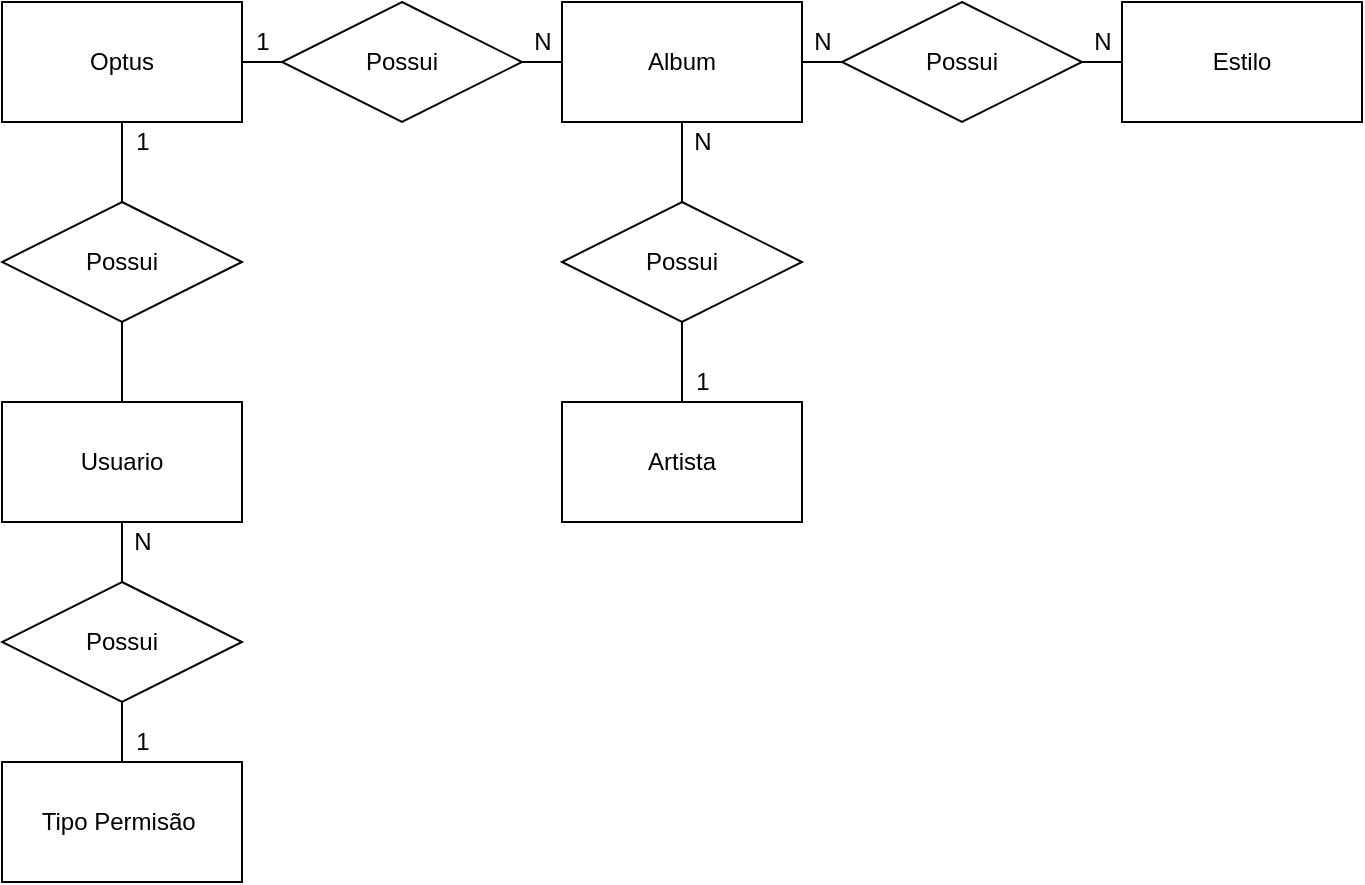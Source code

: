 <mxfile version="14.9.4" type="device" pages="2"><diagram id="Ca246Ic448mYUojQsjJA" name="Page-1"><mxGraphModel dx="942" dy="582" grid="1" gridSize="10" guides="1" tooltips="1" connect="1" arrows="1" fold="1" page="1" pageScale="1" pageWidth="827" pageHeight="1169" math="0" shadow="0"><root><mxCell id="0"/><mxCell id="1" parent="0"/><mxCell id="GNDG65rZTjD0Ri5SOZQM-16" value="" style="edgeStyle=orthogonalEdgeStyle;rounded=0;orthogonalLoop=1;jettySize=auto;html=1;endArrow=none;endFill=0;" parent="1" source="GNDG65rZTjD0Ri5SOZQM-1" target="GNDG65rZTjD0Ri5SOZQM-14" edge="1"><mxGeometry relative="1" as="geometry"/></mxCell><mxCell id="GNDG65rZTjD0Ri5SOZQM-1" value="Optus" style="rounded=0;whiteSpace=wrap;html=1;" parent="1" vertex="1"><mxGeometry x="80" y="40" width="120" height="60" as="geometry"/></mxCell><mxCell id="MgkeCr4QzbyPCJcnfzyr-5" value="" style="edgeStyle=orthogonalEdgeStyle;rounded=0;orthogonalLoop=1;jettySize=auto;html=1;endArrow=none;endFill=0;" edge="1" parent="1" source="GNDG65rZTjD0Ri5SOZQM-2" target="MgkeCr4QzbyPCJcnfzyr-1"><mxGeometry relative="1" as="geometry"/></mxCell><mxCell id="GNDG65rZTjD0Ri5SOZQM-2" value="Album" style="rounded=0;whiteSpace=wrap;html=1;" parent="1" vertex="1"><mxGeometry x="360" y="40" width="120" height="60" as="geometry"/></mxCell><mxCell id="GNDG65rZTjD0Ri5SOZQM-13" value="" style="edgeStyle=orthogonalEdgeStyle;rounded=0;orthogonalLoop=1;jettySize=auto;html=1;endArrow=none;endFill=0;" parent="1" source="GNDG65rZTjD0Ri5SOZQM-4" target="GNDG65rZTjD0Ri5SOZQM-11" edge="1"><mxGeometry relative="1" as="geometry"/></mxCell><mxCell id="VJYxgJ9YhyH0jVvePLYo-5" value="" style="edgeStyle=orthogonalEdgeStyle;rounded=0;orthogonalLoop=1;jettySize=auto;html=1;endArrow=none;endFill=0;" parent="1" source="GNDG65rZTjD0Ri5SOZQM-4" target="VJYxgJ9YhyH0jVvePLYo-1" edge="1"><mxGeometry relative="1" as="geometry"/></mxCell><mxCell id="GNDG65rZTjD0Ri5SOZQM-4" value="Usuario" style="rounded=0;whiteSpace=wrap;html=1;" parent="1" vertex="1"><mxGeometry x="80" y="240" width="120" height="60" as="geometry"/></mxCell><mxCell id="GNDG65rZTjD0Ri5SOZQM-12" value="" style="edgeStyle=orthogonalEdgeStyle;rounded=0;orthogonalLoop=1;jettySize=auto;html=1;endArrow=none;endFill=0;" parent="1" source="GNDG65rZTjD0Ri5SOZQM-11" target="GNDG65rZTjD0Ri5SOZQM-1" edge="1"><mxGeometry relative="1" as="geometry"/></mxCell><mxCell id="GNDG65rZTjD0Ri5SOZQM-11" value="Possui" style="shape=rhombus;perimeter=rhombusPerimeter;whiteSpace=wrap;html=1;align=center;" parent="1" vertex="1"><mxGeometry x="80" y="140" width="120" height="60" as="geometry"/></mxCell><mxCell id="MgkeCr4QzbyPCJcnfzyr-7" value="" style="edgeStyle=orthogonalEdgeStyle;rounded=0;orthogonalLoop=1;jettySize=auto;html=1;endArrow=none;endFill=0;" edge="1" parent="1" source="GNDG65rZTjD0Ri5SOZQM-14" target="GNDG65rZTjD0Ri5SOZQM-2"><mxGeometry relative="1" as="geometry"/></mxCell><mxCell id="GNDG65rZTjD0Ri5SOZQM-14" value="Possui" style="shape=rhombus;perimeter=rhombusPerimeter;whiteSpace=wrap;html=1;align=center;" parent="1" vertex="1"><mxGeometry x="220" y="40" width="120" height="60" as="geometry"/></mxCell><mxCell id="GNDG65rZTjD0Ri5SOZQM-20" value="N" style="text;html=1;align=center;verticalAlign=middle;resizable=0;points=[];autosize=1;strokeColor=none;" parent="1" vertex="1"><mxGeometry x="420" y="100" width="20" height="20" as="geometry"/></mxCell><mxCell id="GNDG65rZTjD0Ri5SOZQM-21" value="1" style="text;html=1;align=center;verticalAlign=middle;resizable=0;points=[];autosize=1;strokeColor=none;" parent="1" vertex="1"><mxGeometry x="140" y="100" width="20" height="20" as="geometry"/></mxCell><mxCell id="GNDG65rZTjD0Ri5SOZQM-22" value="1" style="text;html=1;align=center;verticalAlign=middle;resizable=0;points=[];autosize=1;strokeColor=none;" parent="1" vertex="1"><mxGeometry x="200" y="50" width="20" height="20" as="geometry"/></mxCell><mxCell id="GNDG65rZTjD0Ri5SOZQM-29" value="Estilo" style="rounded=0;whiteSpace=wrap;html=1;" parent="1" vertex="1"><mxGeometry x="640" y="40" width="120" height="60" as="geometry"/></mxCell><mxCell id="GNDG65rZTjD0Ri5SOZQM-33" value="N" style="text;html=1;align=center;verticalAlign=middle;resizable=0;points=[];autosize=1;strokeColor=none;" parent="1" vertex="1"><mxGeometry x="480" y="50" width="20" height="20" as="geometry"/></mxCell><mxCell id="VJYxgJ9YhyH0jVvePLYo-1" value="Possui" style="shape=rhombus;perimeter=rhombusPerimeter;whiteSpace=wrap;html=1;align=center;" parent="1" vertex="1"><mxGeometry x="80" y="330" width="120" height="60" as="geometry"/></mxCell><mxCell id="VJYxgJ9YhyH0jVvePLYo-3" value="" style="edgeStyle=orthogonalEdgeStyle;rounded=0;orthogonalLoop=1;jettySize=auto;html=1;endArrow=none;endFill=0;" parent="1" source="VJYxgJ9YhyH0jVvePLYo-2" target="VJYxgJ9YhyH0jVvePLYo-1" edge="1"><mxGeometry relative="1" as="geometry"/></mxCell><mxCell id="VJYxgJ9YhyH0jVvePLYo-2" value="Tipo Permisão&amp;nbsp;" style="rounded=0;whiteSpace=wrap;html=1;" parent="1" vertex="1"><mxGeometry x="80" y="420" width="120" height="60" as="geometry"/></mxCell><mxCell id="VJYxgJ9YhyH0jVvePLYo-6" value="N" style="text;html=1;align=center;verticalAlign=middle;resizable=0;points=[];autosize=1;strokeColor=none;" parent="1" vertex="1"><mxGeometry x="140" y="300" width="20" height="20" as="geometry"/></mxCell><mxCell id="VJYxgJ9YhyH0jVvePLYo-7" value="1" style="text;html=1;align=center;verticalAlign=middle;resizable=0;points=[];autosize=1;strokeColor=none;" parent="1" vertex="1"><mxGeometry x="140" y="400" width="20" height="20" as="geometry"/></mxCell><mxCell id="MgkeCr4QzbyPCJcnfzyr-2" value="" style="edgeStyle=orthogonalEdgeStyle;rounded=0;orthogonalLoop=1;jettySize=auto;html=1;endArrow=none;endFill=0;" edge="1" parent="1" source="MgkeCr4QzbyPCJcnfzyr-1" target="GNDG65rZTjD0Ri5SOZQM-29"><mxGeometry relative="1" as="geometry"/></mxCell><mxCell id="MgkeCr4QzbyPCJcnfzyr-1" value="Possui" style="shape=rhombus;perimeter=rhombusPerimeter;whiteSpace=wrap;html=1;align=center;" vertex="1" parent="1"><mxGeometry x="500" y="40" width="120" height="60" as="geometry"/></mxCell><mxCell id="MgkeCr4QzbyPCJcnfzyr-6" value="N" style="text;html=1;align=center;verticalAlign=middle;resizable=0;points=[];autosize=1;strokeColor=none;" vertex="1" parent="1"><mxGeometry x="620" y="50" width="20" height="20" as="geometry"/></mxCell><mxCell id="MgkeCr4QzbyPCJcnfzyr-8" value="N" style="text;html=1;align=center;verticalAlign=middle;resizable=0;points=[];autosize=1;strokeColor=none;" vertex="1" parent="1"><mxGeometry x="340" y="50" width="20" height="20" as="geometry"/></mxCell><mxCell id="HIHJf7_q6RDpCMabmK3A-1" value="Artista" style="rounded=0;whiteSpace=wrap;html=1;" vertex="1" parent="1"><mxGeometry x="360" y="240" width="120" height="60" as="geometry"/></mxCell><mxCell id="HIHJf7_q6RDpCMabmK3A-3" value="" style="edgeStyle=orthogonalEdgeStyle;rounded=0;orthogonalLoop=1;jettySize=auto;html=1;endArrow=none;endFill=0;" edge="1" parent="1" source="HIHJf7_q6RDpCMabmK3A-2" target="GNDG65rZTjD0Ri5SOZQM-2"><mxGeometry relative="1" as="geometry"/></mxCell><mxCell id="HIHJf7_q6RDpCMabmK3A-4" value="" style="edgeStyle=orthogonalEdgeStyle;rounded=0;orthogonalLoop=1;jettySize=auto;html=1;endArrow=none;endFill=0;" edge="1" parent="1" source="HIHJf7_q6RDpCMabmK3A-2" target="HIHJf7_q6RDpCMabmK3A-1"><mxGeometry relative="1" as="geometry"/></mxCell><mxCell id="HIHJf7_q6RDpCMabmK3A-2" value="Possui" style="shape=rhombus;perimeter=rhombusPerimeter;whiteSpace=wrap;html=1;align=center;" vertex="1" parent="1"><mxGeometry x="360" y="140" width="120" height="60" as="geometry"/></mxCell><mxCell id="HIHJf7_q6RDpCMabmK3A-5" value="1" style="text;html=1;align=center;verticalAlign=middle;resizable=0;points=[];autosize=1;strokeColor=none;" vertex="1" parent="1"><mxGeometry x="420" y="220" width="20" height="20" as="geometry"/></mxCell></root></mxGraphModel></diagram><diagram id="XyWGKdO_xrf37o5NNYkU" name="Page-2"><mxGraphModel dx="942" dy="582" grid="1" gridSize="10" guides="1" tooltips="1" connect="1" arrows="1" fold="1" page="1" pageScale="1" pageWidth="827" pageHeight="1169" math="0" shadow="0"><root><mxCell id="Dae49hLNKyhIOVwxI-K2-0"/><mxCell id="Dae49hLNKyhIOVwxI-K2-1" parent="Dae49hLNKyhIOVwxI-K2-0"/><mxCell id="cHty_jmWC0KD_Rx049Mi-0" value="Optus" style="shape=table;startSize=30;container=1;collapsible=1;childLayout=tableLayout;fixedRows=1;rowLines=0;fontStyle=1;align=center;resizeLast=1;" parent="Dae49hLNKyhIOVwxI-K2-1" vertex="1"><mxGeometry x="40" y="40" width="180" height="120" as="geometry"/></mxCell><mxCell id="cHty_jmWC0KD_Rx049Mi-1" value="" style="shape=partialRectangle;collapsible=0;dropTarget=0;pointerEvents=0;fillColor=none;top=0;left=0;bottom=1;right=0;points=[[0,0.5],[1,0.5]];portConstraint=eastwest;" parent="cHty_jmWC0KD_Rx049Mi-0" vertex="1"><mxGeometry y="30" width="180" height="30" as="geometry"/></mxCell><mxCell id="cHty_jmWC0KD_Rx049Mi-2" value="PK" style="shape=partialRectangle;connectable=0;fillColor=none;top=0;left=0;bottom=0;right=0;fontStyle=1;overflow=hidden;" parent="cHty_jmWC0KD_Rx049Mi-1" vertex="1"><mxGeometry width="30" height="30" as="geometry"/></mxCell><mxCell id="cHty_jmWC0KD_Rx049Mi-3" value="idOptus" style="shape=partialRectangle;connectable=0;fillColor=none;top=0;left=0;bottom=0;right=0;align=left;spacingLeft=6;fontStyle=5;overflow=hidden;" parent="cHty_jmWC0KD_Rx049Mi-1" vertex="1"><mxGeometry x="30" width="150" height="30" as="geometry"/></mxCell><mxCell id="cHty_jmWC0KD_Rx049Mi-4" value="" style="shape=partialRectangle;collapsible=0;dropTarget=0;pointerEvents=0;fillColor=none;top=0;left=0;bottom=0;right=0;points=[[0,0.5],[1,0.5]];portConstraint=eastwest;" parent="cHty_jmWC0KD_Rx049Mi-0" vertex="1"><mxGeometry y="60" width="180" height="30" as="geometry"/></mxCell><mxCell id="cHty_jmWC0KD_Rx049Mi-5" value="" style="shape=partialRectangle;connectable=0;fillColor=none;top=0;left=0;bottom=0;right=0;editable=1;overflow=hidden;" parent="cHty_jmWC0KD_Rx049Mi-4" vertex="1"><mxGeometry width="30" height="30" as="geometry"/></mxCell><mxCell id="cHty_jmWC0KD_Rx049Mi-6" value="" style="shape=partialRectangle;connectable=0;fillColor=none;top=0;left=0;bottom=0;right=0;align=left;spacingLeft=6;overflow=hidden;" parent="cHty_jmWC0KD_Rx049Mi-4" vertex="1"><mxGeometry x="30" width="150" height="30" as="geometry"/></mxCell><mxCell id="Nkm25qjU_hlEtO5yy-q3-0" value="Usuario" style="shape=table;startSize=30;container=1;collapsible=1;childLayout=tableLayout;fixedRows=1;rowLines=0;fontStyle=1;align=center;resizeLast=1;" parent="Dae49hLNKyhIOVwxI-K2-1" vertex="1"><mxGeometry x="40" y="200" width="180" height="180" as="geometry"/></mxCell><mxCell id="0ICYNKGpvTOA_AK8U59s-0" value="" style="shape=partialRectangle;collapsible=0;dropTarget=0;pointerEvents=0;fillColor=none;top=0;left=0;bottom=1;right=0;points=[[0,0.5],[1,0.5]];portConstraint=eastwest;" parent="Nkm25qjU_hlEtO5yy-q3-0" vertex="1"><mxGeometry y="30" width="180" height="30" as="geometry"/></mxCell><mxCell id="0ICYNKGpvTOA_AK8U59s-1" value="PK" style="shape=partialRectangle;connectable=0;fillColor=none;top=0;left=0;bottom=0;right=0;fontStyle=1;overflow=hidden;" parent="0ICYNKGpvTOA_AK8U59s-0" vertex="1"><mxGeometry width="30" height="30" as="geometry"/></mxCell><mxCell id="0ICYNKGpvTOA_AK8U59s-2" value="idUsuario" style="shape=partialRectangle;connectable=0;fillColor=none;top=0;left=0;bottom=0;right=0;align=left;spacingLeft=6;fontStyle=5;overflow=hidden;" parent="0ICYNKGpvTOA_AK8U59s-0" vertex="1"><mxGeometry x="30" width="150" height="30" as="geometry"/></mxCell><mxCell id="Nkm25qjU_hlEtO5yy-q3-1" value="" style="shape=partialRectangle;collapsible=0;dropTarget=0;pointerEvents=0;fillColor=none;top=0;left=0;bottom=1;right=0;points=[[0,0.5],[1,0.5]];portConstraint=eastwest;" parent="Nkm25qjU_hlEtO5yy-q3-0" vertex="1"><mxGeometry y="60" width="180" height="30" as="geometry"/></mxCell><mxCell id="Nkm25qjU_hlEtO5yy-q3-2" value="FK" style="shape=partialRectangle;connectable=0;fillColor=none;top=0;left=0;bottom=0;right=0;fontStyle=1;overflow=hidden;" parent="Nkm25qjU_hlEtO5yy-q3-1" vertex="1"><mxGeometry width="30" height="30" as="geometry"/></mxCell><mxCell id="Nkm25qjU_hlEtO5yy-q3-3" value="idTipoDePermissão" style="shape=partialRectangle;connectable=0;fillColor=none;top=0;left=0;bottom=0;right=0;align=left;spacingLeft=6;fontStyle=5;overflow=hidden;" parent="Nkm25qjU_hlEtO5yy-q3-1" vertex="1"><mxGeometry x="30" width="150" height="30" as="geometry"/></mxCell><mxCell id="Nkm25qjU_hlEtO5yy-q3-4" value="" style="shape=partialRectangle;collapsible=0;dropTarget=0;pointerEvents=0;fillColor=none;top=0;left=0;bottom=0;right=0;points=[[0,0.5],[1,0.5]];portConstraint=eastwest;" parent="Nkm25qjU_hlEtO5yy-q3-0" vertex="1"><mxGeometry y="90" width="180" height="30" as="geometry"/></mxCell><mxCell id="Nkm25qjU_hlEtO5yy-q3-5" value="" style="shape=partialRectangle;connectable=0;fillColor=none;top=0;left=0;bottom=0;right=0;editable=1;overflow=hidden;" parent="Nkm25qjU_hlEtO5yy-q3-4" vertex="1"><mxGeometry width="30" height="30" as="geometry"/></mxCell><mxCell id="Nkm25qjU_hlEtO5yy-q3-6" value="nomeUsuario" style="shape=partialRectangle;connectable=0;fillColor=none;top=0;left=0;bottom=0;right=0;align=left;spacingLeft=6;overflow=hidden;" parent="Nkm25qjU_hlEtO5yy-q3-4" vertex="1"><mxGeometry x="30" width="150" height="30" as="geometry"/></mxCell><mxCell id="OtNDdxlxH1kTzrwxOje_-8" value="" style="shape=partialRectangle;collapsible=0;dropTarget=0;pointerEvents=0;fillColor=none;top=0;left=0;bottom=0;right=0;points=[[0,0.5],[1,0.5]];portConstraint=eastwest;" parent="Dae49hLNKyhIOVwxI-K2-1" vertex="1"><mxGeometry x="40" y="350" width="180" height="30" as="geometry"/></mxCell><mxCell id="OtNDdxlxH1kTzrwxOje_-9" value="" style="shape=partialRectangle;connectable=0;fillColor=none;top=0;left=0;bottom=0;right=0;editable=1;overflow=hidden;" parent="OtNDdxlxH1kTzrwxOje_-8" vertex="1"><mxGeometry width="30" height="30" as="geometry"/></mxCell><mxCell id="OtNDdxlxH1kTzrwxOje_-10" value="emailUsuario" style="shape=partialRectangle;connectable=0;fillColor=none;top=0;left=0;bottom=0;right=0;align=left;spacingLeft=6;overflow=hidden;" parent="OtNDdxlxH1kTzrwxOje_-8" vertex="1"><mxGeometry x="30" width="150" height="30" as="geometry"/></mxCell><mxCell id="OtNDdxlxH1kTzrwxOje_-11" value="" style="shape=partialRectangle;collapsible=0;dropTarget=0;pointerEvents=0;fillColor=none;top=0;left=0;bottom=0;right=0;points=[[0,0.5],[1,0.5]];portConstraint=eastwest;" parent="Dae49hLNKyhIOVwxI-K2-1" vertex="1"><mxGeometry x="40" y="320" width="180" height="30" as="geometry"/></mxCell><mxCell id="OtNDdxlxH1kTzrwxOje_-12" value="" style="shape=partialRectangle;connectable=0;fillColor=none;top=0;left=0;bottom=0;right=0;editable=1;overflow=hidden;" parent="OtNDdxlxH1kTzrwxOje_-11" vertex="1"><mxGeometry width="30" height="30" as="geometry"/></mxCell><mxCell id="OtNDdxlxH1kTzrwxOje_-13" value="senhaUsuario" style="shape=partialRectangle;connectable=0;fillColor=none;top=0;left=0;bottom=0;right=0;align=left;spacingLeft=6;overflow=hidden;" parent="OtNDdxlxH1kTzrwxOje_-11" vertex="1"><mxGeometry x="30" width="150" height="30" as="geometry"/></mxCell><mxCell id="u_KgKaxDjfSL39K5jEmS-0" value="TipoDePermissão" style="shape=table;startSize=30;container=1;collapsible=1;childLayout=tableLayout;fixedRows=1;rowLines=0;fontStyle=1;align=center;resizeLast=1;" parent="Dae49hLNKyhIOVwxI-K2-1" vertex="1"><mxGeometry x="40" y="400" width="180" height="90" as="geometry"/></mxCell><mxCell id="u_KgKaxDjfSL39K5jEmS-1" value="" style="shape=partialRectangle;collapsible=0;dropTarget=0;pointerEvents=0;fillColor=none;top=0;left=0;bottom=1;right=0;points=[[0,0.5],[1,0.5]];portConstraint=eastwest;" parent="u_KgKaxDjfSL39K5jEmS-0" vertex="1"><mxGeometry y="30" width="180" height="30" as="geometry"/></mxCell><mxCell id="u_KgKaxDjfSL39K5jEmS-2" value="PK" style="shape=partialRectangle;connectable=0;fillColor=none;top=0;left=0;bottom=0;right=0;fontStyle=1;overflow=hidden;" parent="u_KgKaxDjfSL39K5jEmS-1" vertex="1"><mxGeometry width="30" height="30" as="geometry"/></mxCell><mxCell id="u_KgKaxDjfSL39K5jEmS-3" value="idTipoDePermissão" style="shape=partialRectangle;connectable=0;fillColor=none;top=0;left=0;bottom=0;right=0;align=left;spacingLeft=6;fontStyle=5;overflow=hidden;" parent="u_KgKaxDjfSL39K5jEmS-1" vertex="1"><mxGeometry x="30" width="150" height="30" as="geometry"/></mxCell><mxCell id="u_KgKaxDjfSL39K5jEmS-4" value="" style="shape=partialRectangle;collapsible=0;dropTarget=0;pointerEvents=0;fillColor=none;top=0;left=0;bottom=0;right=0;points=[[0,0.5],[1,0.5]];portConstraint=eastwest;" parent="u_KgKaxDjfSL39K5jEmS-0" vertex="1"><mxGeometry y="60" width="180" height="30" as="geometry"/></mxCell><mxCell id="u_KgKaxDjfSL39K5jEmS-5" value="" style="shape=partialRectangle;connectable=0;fillColor=none;top=0;left=0;bottom=0;right=0;editable=1;overflow=hidden;" parent="u_KgKaxDjfSL39K5jEmS-4" vertex="1"><mxGeometry width="30" height="30" as="geometry"/></mxCell><mxCell id="u_KgKaxDjfSL39K5jEmS-6" value="nomeTipoDePermissão" style="shape=partialRectangle;connectable=0;fillColor=none;top=0;left=0;bottom=0;right=0;align=left;spacingLeft=6;overflow=hidden;" parent="u_KgKaxDjfSL39K5jEmS-4" vertex="1"><mxGeometry x="30" width="150" height="30" as="geometry"/></mxCell><mxCell id="CNnf0EELTU4dnY4vHYXg-3" value="" style="shape=partialRectangle;collapsible=0;dropTarget=0;pointerEvents=0;fillColor=none;top=0;left=0;bottom=1;right=0;points=[[0,0.5],[1,0.5]];portConstraint=eastwest;" parent="Dae49hLNKyhIOVwxI-K2-1" vertex="1"><mxGeometry x="40" y="100" width="180" height="30" as="geometry"/></mxCell><mxCell id="CNnf0EELTU4dnY4vHYXg-4" value="FK" style="shape=partialRectangle;connectable=0;fillColor=none;top=0;left=0;bottom=0;right=0;fontStyle=1;overflow=hidden;" parent="CNnf0EELTU4dnY4vHYXg-3" vertex="1"><mxGeometry width="30" height="30" as="geometry"/></mxCell><mxCell id="CNnf0EELTU4dnY4vHYXg-5" value="idUsuario" style="shape=partialRectangle;connectable=0;fillColor=none;top=0;left=0;bottom=0;right=0;align=left;spacingLeft=6;fontStyle=5;overflow=hidden;" parent="CNnf0EELTU4dnY4vHYXg-3" vertex="1"><mxGeometry x="30" width="150" height="30" as="geometry"/></mxCell><mxCell id="CNnf0EELTU4dnY4vHYXg-6" value="&lt;font style=&quot;font-size: 14px&quot;&gt;nome&lt;/font&gt;" style="text;html=1;align=center;verticalAlign=middle;resizable=0;points=[];autosize=1;strokeColor=none;" parent="Dae49hLNKyhIOVwxI-K2-1" vertex="1"><mxGeometry x="70" y="130" width="50" height="20" as="geometry"/></mxCell><mxCell id="8ju42HfCUo0ataoYWZLU-0" value="Album" style="shape=table;startSize=30;container=1;collapsible=1;childLayout=tableLayout;fixedRows=1;rowLines=0;fontStyle=1;align=center;resizeLast=1;" parent="Dae49hLNKyhIOVwxI-K2-1" vertex="1"><mxGeometry x="360" y="40" width="180" height="240" as="geometry"/></mxCell><mxCell id="8ju42HfCUo0ataoYWZLU-1" value="" style="shape=partialRectangle;collapsible=0;dropTarget=0;pointerEvents=0;fillColor=none;top=0;left=0;bottom=1;right=0;points=[[0,0.5],[1,0.5]];portConstraint=eastwest;" parent="8ju42HfCUo0ataoYWZLU-0" vertex="1"><mxGeometry y="30" width="180" height="30" as="geometry"/></mxCell><mxCell id="8ju42HfCUo0ataoYWZLU-2" value="PK" style="shape=partialRectangle;connectable=0;fillColor=none;top=0;left=0;bottom=0;right=0;fontStyle=1;overflow=hidden;" parent="8ju42HfCUo0ataoYWZLU-1" vertex="1"><mxGeometry width="30" height="30" as="geometry"/></mxCell><mxCell id="8ju42HfCUo0ataoYWZLU-3" value="idAlbum" style="shape=partialRectangle;connectable=0;fillColor=none;top=0;left=0;bottom=0;right=0;align=left;spacingLeft=6;fontStyle=5;overflow=hidden;" parent="8ju42HfCUo0ataoYWZLU-1" vertex="1"><mxGeometry x="30" width="150" height="30" as="geometry"/></mxCell><mxCell id="8ju42HfCUo0ataoYWZLU-4" value="" style="shape=partialRectangle;collapsible=0;dropTarget=0;pointerEvents=0;fillColor=none;top=0;left=0;bottom=1;right=0;points=[[0,0.5],[1,0.5]];portConstraint=eastwest;" parent="8ju42HfCUo0ataoYWZLU-0" vertex="1"><mxGeometry y="60" width="180" height="30" as="geometry"/></mxCell><mxCell id="8ju42HfCUo0ataoYWZLU-5" value="FK" style="shape=partialRectangle;connectable=0;fillColor=none;top=0;left=0;bottom=0;right=0;fontStyle=1;overflow=hidden;" parent="8ju42HfCUo0ataoYWZLU-4" vertex="1"><mxGeometry width="30" height="30" as="geometry"/></mxCell><mxCell id="8ju42HfCUo0ataoYWZLU-6" value="idOptus" style="shape=partialRectangle;connectable=0;fillColor=none;top=0;left=0;bottom=0;right=0;align=left;spacingLeft=6;fontStyle=5;overflow=hidden;" parent="8ju42HfCUo0ataoYWZLU-4" vertex="1"><mxGeometry x="30" width="150" height="30" as="geometry"/></mxCell><mxCell id="ShNBN6aTVGJSfWOuZiRL-0" value="" style="shape=partialRectangle;collapsible=0;dropTarget=0;pointerEvents=0;fillColor=none;top=0;left=0;bottom=1;right=0;points=[[0,0.5],[1,0.5]];portConstraint=eastwest;" parent="8ju42HfCUo0ataoYWZLU-0" vertex="1"><mxGeometry y="90" width="180" height="30" as="geometry"/></mxCell><mxCell id="ShNBN6aTVGJSfWOuZiRL-1" value="FK" style="shape=partialRectangle;connectable=0;fillColor=none;top=0;left=0;bottom=0;right=0;fontStyle=1;overflow=hidden;" parent="ShNBN6aTVGJSfWOuZiRL-0" vertex="1"><mxGeometry width="30" height="30" as="geometry"/></mxCell><mxCell id="ShNBN6aTVGJSfWOuZiRL-2" value="idAlbumEstilo" style="shape=partialRectangle;connectable=0;fillColor=none;top=0;left=0;bottom=0;right=0;align=left;spacingLeft=6;fontStyle=5;overflow=hidden;" parent="ShNBN6aTVGJSfWOuZiRL-0" vertex="1"><mxGeometry x="30" width="150" height="30" as="geometry"/></mxCell><mxCell id="vFABfw7hkY4-yqK_tSar-21" value="" style="shape=partialRectangle;collapsible=0;dropTarget=0;pointerEvents=0;fillColor=none;top=0;left=0;bottom=1;right=0;points=[[0,0.5],[1,0.5]];portConstraint=eastwest;" vertex="1" parent="8ju42HfCUo0ataoYWZLU-0"><mxGeometry y="120" width="180" height="30" as="geometry"/></mxCell><mxCell id="vFABfw7hkY4-yqK_tSar-22" value="FK" style="shape=partialRectangle;connectable=0;fillColor=none;top=0;left=0;bottom=0;right=0;fontStyle=1;overflow=hidden;" vertex="1" parent="vFABfw7hkY4-yqK_tSar-21"><mxGeometry width="30" height="30" as="geometry"/></mxCell><mxCell id="vFABfw7hkY4-yqK_tSar-23" value="idArtista" style="shape=partialRectangle;connectable=0;fillColor=none;top=0;left=0;bottom=0;right=0;align=left;spacingLeft=6;fontStyle=5;overflow=hidden;" vertex="1" parent="vFABfw7hkY4-yqK_tSar-21"><mxGeometry x="30" width="150" height="30" as="geometry"/></mxCell><mxCell id="8ju42HfCUo0ataoYWZLU-7" value="" style="shape=partialRectangle;collapsible=0;dropTarget=0;pointerEvents=0;fillColor=none;top=0;left=0;bottom=0;right=0;points=[[0,0.5],[1,0.5]];portConstraint=eastwest;" parent="8ju42HfCUo0ataoYWZLU-0" vertex="1"><mxGeometry y="150" width="180" height="30" as="geometry"/></mxCell><mxCell id="8ju42HfCUo0ataoYWZLU-8" value="" style="shape=partialRectangle;connectable=0;fillColor=none;top=0;left=0;bottom=0;right=0;editable=1;overflow=hidden;" parent="8ju42HfCUo0ataoYWZLU-7" vertex="1"><mxGeometry width="30" height="30" as="geometry"/></mxCell><mxCell id="8ju42HfCUo0ataoYWZLU-9" value="nomeAlbum" style="shape=partialRectangle;connectable=0;fillColor=none;top=0;left=0;bottom=0;right=0;align=left;spacingLeft=6;overflow=hidden;" parent="8ju42HfCUo0ataoYWZLU-7" vertex="1"><mxGeometry x="30" width="150" height="30" as="geometry"/></mxCell><mxCell id="vFABfw7hkY4-yqK_tSar-0" value="" style="shape=partialRectangle;collapsible=0;dropTarget=0;pointerEvents=0;fillColor=none;top=0;left=0;bottom=0;right=0;points=[[0,0.5],[1,0.5]];portConstraint=eastwest;" vertex="1" parent="8ju42HfCUo0ataoYWZLU-0"><mxGeometry y="180" width="180" height="30" as="geometry"/></mxCell><mxCell id="vFABfw7hkY4-yqK_tSar-1" value="" style="shape=partialRectangle;connectable=0;fillColor=none;top=0;left=0;bottom=0;right=0;editable=1;overflow=hidden;" vertex="1" parent="vFABfw7hkY4-yqK_tSar-0"><mxGeometry width="30" height="30" as="geometry"/></mxCell><mxCell id="vFABfw7hkY4-yqK_tSar-2" value="data de lançamento" style="shape=partialRectangle;connectable=0;fillColor=none;top=0;left=0;bottom=0;right=0;align=left;spacingLeft=6;overflow=hidden;" vertex="1" parent="vFABfw7hkY4-yqK_tSar-0"><mxGeometry x="30" width="150" height="30" as="geometry"/></mxCell><mxCell id="vFABfw7hkY4-yqK_tSar-11" value="" style="shape=partialRectangle;collapsible=0;dropTarget=0;pointerEvents=0;fillColor=none;top=0;left=0;bottom=0;right=0;points=[[0,0.5],[1,0.5]];portConstraint=eastwest;" vertex="1" parent="8ju42HfCUo0ataoYWZLU-0"><mxGeometry y="210" width="180" height="30" as="geometry"/></mxCell><mxCell id="vFABfw7hkY4-yqK_tSar-12" value="" style="shape=partialRectangle;connectable=0;fillColor=none;top=0;left=0;bottom=0;right=0;editable=1;overflow=hidden;" vertex="1" parent="vFABfw7hkY4-yqK_tSar-11"><mxGeometry width="30" height="30" as="geometry"/></mxCell><mxCell id="vFABfw7hkY4-yqK_tSar-13" value="minutos" style="shape=partialRectangle;connectable=0;fillColor=none;top=0;left=0;bottom=0;right=0;align=left;spacingLeft=6;overflow=hidden;" vertex="1" parent="vFABfw7hkY4-yqK_tSar-11"><mxGeometry x="30" width="150" height="30" as="geometry"/></mxCell><mxCell id="vl28KK7Ce3JjLH9z3pzv-0" value="AlbumEstilo" style="shape=table;startSize=30;container=1;collapsible=1;childLayout=tableLayout;fixedRows=1;rowLines=0;fontStyle=1;align=center;resizeLast=1;" parent="Dae49hLNKyhIOVwxI-K2-1" vertex="1"><mxGeometry x="590" y="100" width="190" height="90" as="geometry"/></mxCell><mxCell id="vl28KK7Ce3JjLH9z3pzv-1" value="" style="shape=partialRectangle;collapsible=0;dropTarget=0;pointerEvents=0;fillColor=none;top=0;left=0;bottom=1;right=0;points=[[0,0.5],[1,0.5]];portConstraint=eastwest;" parent="vl28KK7Ce3JjLH9z3pzv-0" vertex="1"><mxGeometry y="30" width="190" height="30" as="geometry"/></mxCell><mxCell id="vl28KK7Ce3JjLH9z3pzv-2" value="PK" style="shape=partialRectangle;connectable=0;fillColor=none;top=0;left=0;bottom=0;right=0;fontStyle=1;overflow=hidden;" parent="vl28KK7Ce3JjLH9z3pzv-1" vertex="1"><mxGeometry width="30" height="30" as="geometry"/></mxCell><mxCell id="vl28KK7Ce3JjLH9z3pzv-3" value="idAlbumEstilo" style="shape=partialRectangle;connectable=0;fillColor=none;top=0;left=0;bottom=0;right=0;align=left;spacingLeft=6;fontStyle=5;overflow=hidden;" parent="vl28KK7Ce3JjLH9z3pzv-1" vertex="1"><mxGeometry x="30" width="160" height="30" as="geometry"/></mxCell><mxCell id="ZIefBj-piNRyi8VqWptR-8" value="" style="shape=partialRectangle;collapsible=0;dropTarget=0;pointerEvents=0;fillColor=none;top=0;left=0;bottom=1;right=0;points=[[0,0.5],[1,0.5]];portConstraint=eastwest;" parent="vl28KK7Ce3JjLH9z3pzv-0" vertex="1"><mxGeometry y="60" width="190" height="30" as="geometry"/></mxCell><mxCell id="ZIefBj-piNRyi8VqWptR-9" value="FK" style="shape=partialRectangle;connectable=0;fillColor=none;top=0;left=0;bottom=0;right=0;fontStyle=1;overflow=hidden;" parent="ZIefBj-piNRyi8VqWptR-8" vertex="1"><mxGeometry width="30" height="30" as="geometry"/></mxCell><mxCell id="ZIefBj-piNRyi8VqWptR-10" value="idEstilo" style="shape=partialRectangle;connectable=0;fillColor=none;top=0;left=0;bottom=0;right=0;align=left;spacingLeft=6;fontStyle=5;overflow=hidden;" parent="ZIefBj-piNRyi8VqWptR-8" vertex="1"><mxGeometry x="30" width="160" height="30" as="geometry"/></mxCell><mxCell id="ZIefBj-piNRyi8VqWptR-0" value="Estilo" style="shape=table;startSize=30;container=1;collapsible=1;childLayout=tableLayout;fixedRows=1;rowLines=0;fontStyle=1;align=center;resizeLast=1;" parent="Dae49hLNKyhIOVwxI-K2-1" vertex="1"><mxGeometry x="600" y="240" width="180" height="90" as="geometry"/></mxCell><mxCell id="ZIefBj-piNRyi8VqWptR-1" value="" style="shape=partialRectangle;collapsible=0;dropTarget=0;pointerEvents=0;fillColor=none;top=0;left=0;bottom=1;right=0;points=[[0,0.5],[1,0.5]];portConstraint=eastwest;" parent="ZIefBj-piNRyi8VqWptR-0" vertex="1"><mxGeometry y="30" width="180" height="30" as="geometry"/></mxCell><mxCell id="ZIefBj-piNRyi8VqWptR-2" value="PK" style="shape=partialRectangle;connectable=0;fillColor=none;top=0;left=0;bottom=0;right=0;fontStyle=1;overflow=hidden;" parent="ZIefBj-piNRyi8VqWptR-1" vertex="1"><mxGeometry width="30" height="30" as="geometry"/></mxCell><mxCell id="ZIefBj-piNRyi8VqWptR-3" value="idEstilo" style="shape=partialRectangle;connectable=0;fillColor=none;top=0;left=0;bottom=0;right=0;align=left;spacingLeft=6;fontStyle=5;overflow=hidden;" parent="ZIefBj-piNRyi8VqWptR-1" vertex="1"><mxGeometry x="30" width="150" height="30" as="geometry"/></mxCell><mxCell id="ZIefBj-piNRyi8VqWptR-4" value="" style="shape=partialRectangle;collapsible=0;dropTarget=0;pointerEvents=0;fillColor=none;top=0;left=0;bottom=0;right=0;points=[[0,0.5],[1,0.5]];portConstraint=eastwest;" parent="ZIefBj-piNRyi8VqWptR-0" vertex="1"><mxGeometry y="60" width="180" height="30" as="geometry"/></mxCell><mxCell id="ZIefBj-piNRyi8VqWptR-5" value="" style="shape=partialRectangle;connectable=0;fillColor=none;top=0;left=0;bottom=0;right=0;editable=1;overflow=hidden;" parent="ZIefBj-piNRyi8VqWptR-4" vertex="1"><mxGeometry width="30" height="30" as="geometry"/></mxCell><mxCell id="ZIefBj-piNRyi8VqWptR-6" value="nomeEstilo" style="shape=partialRectangle;connectable=0;fillColor=none;top=0;left=0;bottom=0;right=0;align=left;spacingLeft=6;overflow=hidden;" parent="ZIefBj-piNRyi8VqWptR-4" vertex="1"><mxGeometry x="30" width="150" height="30" as="geometry"/></mxCell><mxCell id="ZIefBj-piNRyi8VqWptR-11" value="" style="edgeStyle=entityRelationEdgeStyle;fontSize=12;html=1;endArrow=ERmany;fontColor=#000000;" parent="Dae49hLNKyhIOVwxI-K2-1" source="cHty_jmWC0KD_Rx049Mi-1" target="8ju42HfCUo0ataoYWZLU-4" edge="1"><mxGeometry width="100" height="100" relative="1" as="geometry"><mxPoint x="240" y="260" as="sourcePoint"/><mxPoint x="280" y="115" as="targetPoint"/></mxGeometry></mxCell><mxCell id="ZIefBj-piNRyi8VqWptR-12" value="" style="edgeStyle=entityRelationEdgeStyle;fontSize=12;html=1;endArrow=ERmany;fontColor=#000000;" parent="Dae49hLNKyhIOVwxI-K2-1" source="u_KgKaxDjfSL39K5jEmS-1" target="Nkm25qjU_hlEtO5yy-q3-1" edge="1"><mxGeometry width="100" height="100" relative="1" as="geometry"><mxPoint x="280" y="450" as="sourcePoint"/><mxPoint x="380" y="350" as="targetPoint"/></mxGeometry></mxCell><mxCell id="ZIefBj-piNRyi8VqWptR-13" value="" style="edgeStyle=entityRelationEdgeStyle;fontSize=12;html=1;endArrow=ERoneToMany;fontColor=#000000;" parent="Dae49hLNKyhIOVwxI-K2-1" source="0ICYNKGpvTOA_AK8U59s-0" target="CNnf0EELTU4dnY4vHYXg-3" edge="1"><mxGeometry width="100" height="100" relative="1" as="geometry"><mxPoint x="230" y="260" as="sourcePoint"/><mxPoint x="330" y="160" as="targetPoint"/></mxGeometry></mxCell><mxCell id="ZIefBj-piNRyi8VqWptR-14" value="" style="edgeStyle=entityRelationEdgeStyle;fontSize=12;html=1;endArrow=ERoneToMany;fontColor=#000000;" parent="Dae49hLNKyhIOVwxI-K2-1" source="ShNBN6aTVGJSfWOuZiRL-0" target="vl28KK7Ce3JjLH9z3pzv-1" edge="1"><mxGeometry width="100" height="100" relative="1" as="geometry"><mxPoint x="550" y="210" as="sourcePoint"/><mxPoint x="650" y="110" as="targetPoint"/></mxGeometry></mxCell><mxCell id="ZIefBj-piNRyi8VqWptR-15" value="" style="edgeStyle=entityRelationEdgeStyle;fontSize=12;html=1;endArrow=ERoneToMany;fontColor=#000000;" parent="Dae49hLNKyhIOVwxI-K2-1" source="ZIefBj-piNRyi8VqWptR-8" target="ZIefBj-piNRyi8VqWptR-1" edge="1"><mxGeometry width="100" height="100" relative="1" as="geometry"><mxPoint x="747" y="300" as="sourcePoint"/><mxPoint x="820" y="400" as="targetPoint"/></mxGeometry></mxCell><mxCell id="vFABfw7hkY4-yqK_tSar-14" value="Artistas" style="shape=table;startSize=30;container=1;collapsible=1;childLayout=tableLayout;fixedRows=1;rowLines=0;fontStyle=1;align=center;resizeLast=1;" vertex="1" parent="Dae49hLNKyhIOVwxI-K2-1"><mxGeometry x="360" y="360" width="180" height="90" as="geometry"/></mxCell><mxCell id="vFABfw7hkY4-yqK_tSar-15" value="" style="shape=partialRectangle;collapsible=0;dropTarget=0;pointerEvents=0;fillColor=none;top=0;left=0;bottom=1;right=0;points=[[0,0.5],[1,0.5]];portConstraint=eastwest;" vertex="1" parent="vFABfw7hkY4-yqK_tSar-14"><mxGeometry y="30" width="180" height="30" as="geometry"/></mxCell><mxCell id="vFABfw7hkY4-yqK_tSar-16" value="PK" style="shape=partialRectangle;connectable=0;fillColor=none;top=0;left=0;bottom=0;right=0;fontStyle=1;overflow=hidden;" vertex="1" parent="vFABfw7hkY4-yqK_tSar-15"><mxGeometry width="30" height="30" as="geometry"/></mxCell><mxCell id="vFABfw7hkY4-yqK_tSar-17" value="idArtista" style="shape=partialRectangle;connectable=0;fillColor=none;top=0;left=0;bottom=0;right=0;align=left;spacingLeft=6;fontStyle=5;overflow=hidden;" vertex="1" parent="vFABfw7hkY4-yqK_tSar-15"><mxGeometry x="30" width="150" height="30" as="geometry"/></mxCell><mxCell id="vFABfw7hkY4-yqK_tSar-18" value="" style="shape=partialRectangle;collapsible=0;dropTarget=0;pointerEvents=0;fillColor=none;top=0;left=0;bottom=0;right=0;points=[[0,0.5],[1,0.5]];portConstraint=eastwest;" vertex="1" parent="vFABfw7hkY4-yqK_tSar-14"><mxGeometry y="60" width="180" height="30" as="geometry"/></mxCell><mxCell id="vFABfw7hkY4-yqK_tSar-19" value="" style="shape=partialRectangle;connectable=0;fillColor=none;top=0;left=0;bottom=0;right=0;editable=1;overflow=hidden;" vertex="1" parent="vFABfw7hkY4-yqK_tSar-18"><mxGeometry width="30" height="30" as="geometry"/></mxCell><mxCell id="vFABfw7hkY4-yqK_tSar-20" value="nomeArtista" style="shape=partialRectangle;connectable=0;fillColor=none;top=0;left=0;bottom=0;right=0;align=left;spacingLeft=6;overflow=hidden;" vertex="1" parent="vFABfw7hkY4-yqK_tSar-18"><mxGeometry x="30" width="150" height="30" as="geometry"/></mxCell><mxCell id="vFABfw7hkY4-yqK_tSar-25" value="" style="edgeStyle=entityRelationEdgeStyle;fontSize=12;html=1;endArrow=ERoneToMany;" edge="1" parent="Dae49hLNKyhIOVwxI-K2-1" source="vFABfw7hkY4-yqK_tSar-15" target="vFABfw7hkY4-yqK_tSar-21"><mxGeometry width="100" height="100" relative="1" as="geometry"><mxPoint x="420" y="370" as="sourcePoint"/><mxPoint x="520" y="270" as="targetPoint"/></mxGeometry></mxCell></root></mxGraphModel></diagram></mxfile>